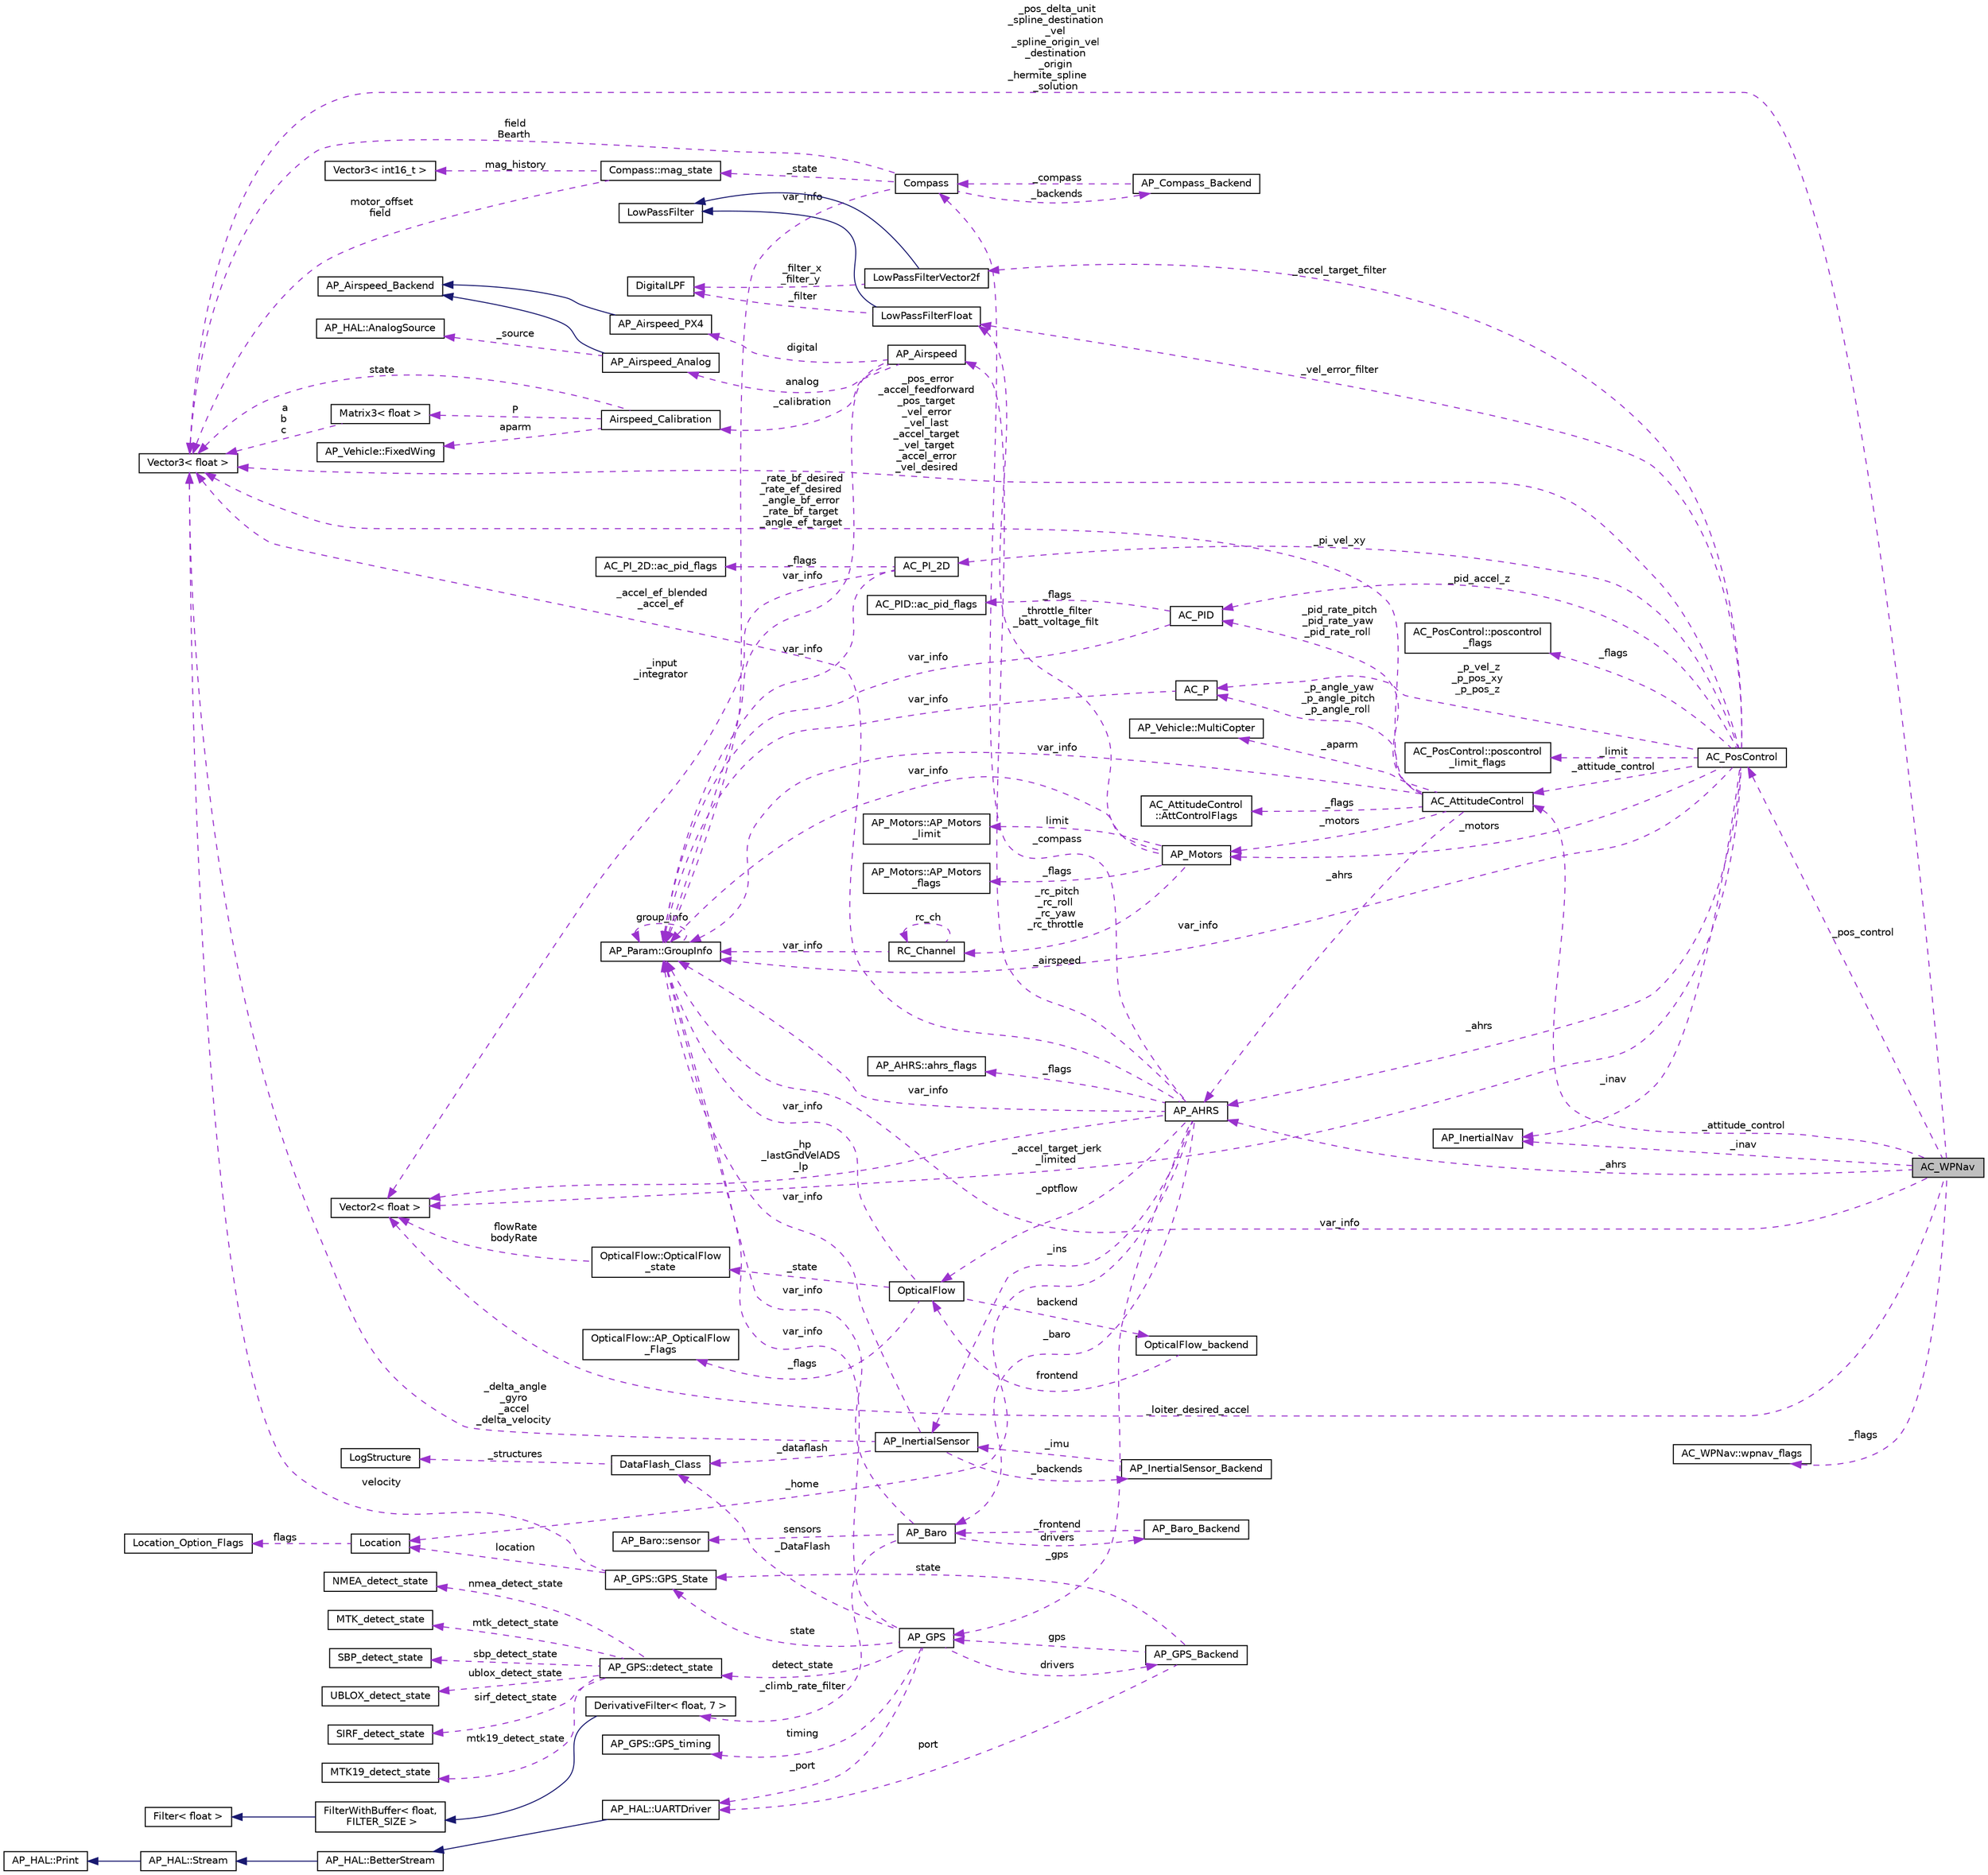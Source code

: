 digraph "AC_WPNav"
{
 // INTERACTIVE_SVG=YES
  edge [fontname="Helvetica",fontsize="10",labelfontname="Helvetica",labelfontsize="10"];
  node [fontname="Helvetica",fontsize="10",shape=record];
  rankdir="LR";
  Node1 [label="AC_WPNav",height=0.2,width=0.4,color="black", fillcolor="grey75", style="filled" fontcolor="black"];
  Node2 -> Node1 [dir="back",color="darkorchid3",fontsize="10",style="dashed",label=" var_info" ,fontname="Helvetica"];
  Node2 [label="AP_Param::GroupInfo",height=0.2,width=0.4,color="black", fillcolor="white", style="filled",URL="$structAP__Param_1_1GroupInfo.html"];
  Node2 -> Node2 [dir="back",color="darkorchid3",fontsize="10",style="dashed",label=" group_info" ,fontname="Helvetica"];
  Node3 -> Node1 [dir="back",color="darkorchid3",fontsize="10",style="dashed",label=" _pos_delta_unit\n_spline_destination\l_vel\n_spline_origin_vel\n_destination\n_origin\n_hermite_spline\l_solution" ,fontname="Helvetica"];
  Node3 [label="Vector3\< float \>",height=0.2,width=0.4,color="black", fillcolor="white", style="filled",URL="$classVector3.html"];
  Node4 -> Node1 [dir="back",color="darkorchid3",fontsize="10",style="dashed",label=" _flags" ,fontname="Helvetica"];
  Node4 [label="AC_WPNav::wpnav_flags",height=0.2,width=0.4,color="black", fillcolor="white", style="filled",URL="$structAC__WPNav_1_1wpnav__flags.html"];
  Node5 -> Node1 [dir="back",color="darkorchid3",fontsize="10",style="dashed",label=" _loiter_desired_accel" ,fontname="Helvetica"];
  Node5 [label="Vector2\< float \>",height=0.2,width=0.4,color="black", fillcolor="white", style="filled",URL="$structVector2.html"];
  Node6 -> Node1 [dir="back",color="darkorchid3",fontsize="10",style="dashed",label=" _attitude_control" ,fontname="Helvetica"];
  Node6 [label="AC_AttitudeControl",height=0.2,width=0.4,color="black", fillcolor="white", style="filled",URL="$classAC__AttitudeControl.html"];
  Node7 -> Node6 [dir="back",color="darkorchid3",fontsize="10",style="dashed",label=" _p_angle_yaw\n_p_angle_pitch\n_p_angle_roll" ,fontname="Helvetica"];
  Node7 [label="AC_P",height=0.2,width=0.4,color="black", fillcolor="white", style="filled",URL="$classAC__P.html",tooltip="Object managing one P controller. "];
  Node2 -> Node7 [dir="back",color="darkorchid3",fontsize="10",style="dashed",label=" var_info" ,fontname="Helvetica"];
  Node8 -> Node6 [dir="back",color="darkorchid3",fontsize="10",style="dashed",label=" _flags" ,fontname="Helvetica"];
  Node8 [label="AC_AttitudeControl\l::AttControlFlags",height=0.2,width=0.4,color="black", fillcolor="white", style="filled",URL="$structAC__AttitudeControl_1_1AttControlFlags.html"];
  Node2 -> Node6 [dir="back",color="darkorchid3",fontsize="10",style="dashed",label=" var_info" ,fontname="Helvetica"];
  Node3 -> Node6 [dir="back",color="darkorchid3",fontsize="10",style="dashed",label=" _rate_bf_desired\n_rate_ef_desired\n_angle_bf_error\n_rate_bf_target\n_angle_ef_target" ,fontname="Helvetica"];
  Node9 -> Node6 [dir="back",color="darkorchid3",fontsize="10",style="dashed",label=" _aparm" ,fontname="Helvetica"];
  Node9 [label="AP_Vehicle::MultiCopter",height=0.2,width=0.4,color="black", fillcolor="white", style="filled",URL="$structAP__Vehicle_1_1MultiCopter.html"];
  Node10 -> Node6 [dir="back",color="darkorchid3",fontsize="10",style="dashed",label=" _ahrs" ,fontname="Helvetica"];
  Node10 [label="AP_AHRS",height=0.2,width=0.4,color="black", fillcolor="white", style="filled",URL="$classAP__AHRS.html"];
  Node11 -> Node10 [dir="back",color="darkorchid3",fontsize="10",style="dashed",label=" _flags" ,fontname="Helvetica"];
  Node11 [label="AP_AHRS::ahrs_flags",height=0.2,width=0.4,color="black", fillcolor="white", style="filled",URL="$structAP__AHRS_1_1ahrs__flags.html"];
  Node12 -> Node10 [dir="back",color="darkorchid3",fontsize="10",style="dashed",label=" _baro" ,fontname="Helvetica"];
  Node12 [label="AP_Baro",height=0.2,width=0.4,color="black", fillcolor="white", style="filled",URL="$classAP__Baro.html"];
  Node13 -> Node12 [dir="back",color="darkorchid3",fontsize="10",style="dashed",label=" sensors" ,fontname="Helvetica"];
  Node13 [label="AP_Baro::sensor",height=0.2,width=0.4,color="black", fillcolor="white", style="filled",URL="$structAP__Baro_1_1sensor.html"];
  Node14 -> Node12 [dir="back",color="darkorchid3",fontsize="10",style="dashed",label=" _climb_rate_filter" ,fontname="Helvetica"];
  Node14 [label="DerivativeFilter\< float, 7 \>",height=0.2,width=0.4,color="black", fillcolor="white", style="filled",URL="$classDerivativeFilter.html"];
  Node15 -> Node14 [dir="back",color="midnightblue",fontsize="10",style="solid",fontname="Helvetica"];
  Node15 [label="FilterWithBuffer\< float,\l FILTER_SIZE \>",height=0.2,width=0.4,color="black", fillcolor="white", style="filled",URL="$classFilterWithBuffer.html"];
  Node16 -> Node15 [dir="back",color="midnightblue",fontsize="10",style="solid",fontname="Helvetica"];
  Node16 [label="Filter\< float \>",height=0.2,width=0.4,color="black", fillcolor="white", style="filled",URL="$classFilter.html"];
  Node2 -> Node12 [dir="back",color="darkorchid3",fontsize="10",style="dashed",label=" var_info" ,fontname="Helvetica"];
  Node17 -> Node12 [dir="back",color="darkorchid3",fontsize="10",style="dashed",label=" drivers" ,fontname="Helvetica"];
  Node17 [label="AP_Baro_Backend",height=0.2,width=0.4,color="black", fillcolor="white", style="filled",URL="$classAP__Baro__Backend.html",tooltip="-*- tab-width: 4; Mode: C++; c-basic-offset: 4; indent-tabs-mode: nil -*- "];
  Node12 -> Node17 [dir="back",color="darkorchid3",fontsize="10",style="dashed",label=" _frontend" ,fontname="Helvetica"];
  Node18 -> Node10 [dir="back",color="darkorchid3",fontsize="10",style="dashed",label=" _optflow" ,fontname="Helvetica"];
  Node18 [label="OpticalFlow",height=0.2,width=0.4,color="black", fillcolor="white", style="filled",URL="$classOpticalFlow.html"];
  Node2 -> Node18 [dir="back",color="darkorchid3",fontsize="10",style="dashed",label=" var_info" ,fontname="Helvetica"];
  Node19 -> Node18 [dir="back",color="darkorchid3",fontsize="10",style="dashed",label=" _state" ,fontname="Helvetica"];
  Node19 [label="OpticalFlow::OpticalFlow\l_state",height=0.2,width=0.4,color="black", fillcolor="white", style="filled",URL="$structOpticalFlow_1_1OpticalFlow__state.html"];
  Node5 -> Node19 [dir="back",color="darkorchid3",fontsize="10",style="dashed",label=" flowRate\nbodyRate" ,fontname="Helvetica"];
  Node20 -> Node18 [dir="back",color="darkorchid3",fontsize="10",style="dashed",label=" backend" ,fontname="Helvetica"];
  Node20 [label="OpticalFlow_backend",height=0.2,width=0.4,color="black", fillcolor="white", style="filled",URL="$classOpticalFlow__backend.html"];
  Node18 -> Node20 [dir="back",color="darkorchid3",fontsize="10",style="dashed",label=" frontend" ,fontname="Helvetica"];
  Node21 -> Node18 [dir="back",color="darkorchid3",fontsize="10",style="dashed",label=" _flags" ,fontname="Helvetica"];
  Node21 [label="OpticalFlow::AP_OpticalFlow\l_Flags",height=0.2,width=0.4,color="black", fillcolor="white", style="filled",URL="$structOpticalFlow_1_1AP__OpticalFlow__Flags.html"];
  Node2 -> Node10 [dir="back",color="darkorchid3",fontsize="10",style="dashed",label=" var_info" ,fontname="Helvetica"];
  Node3 -> Node10 [dir="back",color="darkorchid3",fontsize="10",style="dashed",label=" _accel_ef_blended\n_accel_ef" ,fontname="Helvetica"];
  Node22 -> Node10 [dir="back",color="darkorchid3",fontsize="10",style="dashed",label=" _ins" ,fontname="Helvetica"];
  Node22 [label="AP_InertialSensor",height=0.2,width=0.4,color="black", fillcolor="white", style="filled",URL="$classAP__InertialSensor.html"];
  Node23 -> Node22 [dir="back",color="darkorchid3",fontsize="10",style="dashed",label=" _backends" ,fontname="Helvetica"];
  Node23 [label="AP_InertialSensor_Backend",height=0.2,width=0.4,color="black", fillcolor="white", style="filled",URL="$classAP__InertialSensor__Backend.html"];
  Node22 -> Node23 [dir="back",color="darkorchid3",fontsize="10",style="dashed",label=" _imu" ,fontname="Helvetica"];
  Node24 -> Node22 [dir="back",color="darkorchid3",fontsize="10",style="dashed",label=" _dataflash" ,fontname="Helvetica"];
  Node24 [label="DataFlash_Class",height=0.2,width=0.4,color="black", fillcolor="white", style="filled",URL="$classDataFlash__Class.html",tooltip="-*- tab-width: 4; Mode: C++; c-basic-offset: 4; indent-tabs-mode: nil -*- "];
  Node25 -> Node24 [dir="back",color="darkorchid3",fontsize="10",style="dashed",label=" _structures" ,fontname="Helvetica"];
  Node25 [label="LogStructure",height=0.2,width=0.4,color="black", fillcolor="white", style="filled",URL="$structLogStructure.html"];
  Node2 -> Node22 [dir="back",color="darkorchid3",fontsize="10",style="dashed",label=" var_info" ,fontname="Helvetica"];
  Node3 -> Node22 [dir="back",color="darkorchid3",fontsize="10",style="dashed",label=" _delta_angle\n_gyro\n_accel\n_delta_velocity" ,fontname="Helvetica"];
  Node26 -> Node10 [dir="back",color="darkorchid3",fontsize="10",style="dashed",label=" _airspeed" ,fontname="Helvetica"];
  Node26 [label="AP_Airspeed",height=0.2,width=0.4,color="black", fillcolor="white", style="filled",URL="$classAP__Airspeed.html"];
  Node27 -> Node26 [dir="back",color="darkorchid3",fontsize="10",style="dashed",label=" analog" ,fontname="Helvetica"];
  Node27 [label="AP_Airspeed_Analog",height=0.2,width=0.4,color="black", fillcolor="white", style="filled",URL="$classAP__Airspeed__Analog.html",tooltip="-*- tab-width: 4; Mode: C++; c-basic-offset: 4; indent-tabs-mode: nil -*- "];
  Node28 -> Node27 [dir="back",color="midnightblue",fontsize="10",style="solid",fontname="Helvetica"];
  Node28 [label="AP_Airspeed_Backend",height=0.2,width=0.4,color="black", fillcolor="white", style="filled",URL="$classAP__Airspeed__Backend.html",tooltip="-*- tab-width: 4; Mode: C++; c-basic-offset: 4; indent-tabs-mode: nil -*- "];
  Node29 -> Node27 [dir="back",color="darkorchid3",fontsize="10",style="dashed",label=" _source" ,fontname="Helvetica"];
  Node29 [label="AP_HAL::AnalogSource",height=0.2,width=0.4,color="black", fillcolor="white", style="filled",URL="$classAP__HAL_1_1AnalogSource.html"];
  Node2 -> Node26 [dir="back",color="darkorchid3",fontsize="10",style="dashed",label=" var_info" ,fontname="Helvetica"];
  Node30 -> Node26 [dir="back",color="darkorchid3",fontsize="10",style="dashed",label=" digital" ,fontname="Helvetica"];
  Node30 [label="AP_Airspeed_PX4",height=0.2,width=0.4,color="black", fillcolor="white", style="filled",URL="$classAP__Airspeed__PX4.html",tooltip="-*- tab-width: 4; Mode: C++; c-basic-offset: 4; indent-tabs-mode: nil -*- "];
  Node28 -> Node30 [dir="back",color="midnightblue",fontsize="10",style="solid",fontname="Helvetica"];
  Node31 -> Node26 [dir="back",color="darkorchid3",fontsize="10",style="dashed",label=" _calibration" ,fontname="Helvetica"];
  Node31 [label="Airspeed_Calibration",height=0.2,width=0.4,color="black", fillcolor="white", style="filled",URL="$classAirspeed__Calibration.html",tooltip="-*- tab-width: 4; Mode: C++; c-basic-offset: 4; indent-tabs-mode: nil -*- "];
  Node32 -> Node31 [dir="back",color="darkorchid3",fontsize="10",style="dashed",label=" P" ,fontname="Helvetica"];
  Node32 [label="Matrix3\< float \>",height=0.2,width=0.4,color="black", fillcolor="white", style="filled",URL="$classMatrix3.html"];
  Node3 -> Node32 [dir="back",color="darkorchid3",fontsize="10",style="dashed",label=" a\nb\nc" ,fontname="Helvetica"];
  Node3 -> Node31 [dir="back",color="darkorchid3",fontsize="10",style="dashed",label=" state" ,fontname="Helvetica"];
  Node33 -> Node31 [dir="back",color="darkorchid3",fontsize="10",style="dashed",label=" aparm" ,fontname="Helvetica"];
  Node33 [label="AP_Vehicle::FixedWing",height=0.2,width=0.4,color="black", fillcolor="white", style="filled",URL="$structAP__Vehicle_1_1FixedWing.html"];
  Node5 -> Node10 [dir="back",color="darkorchid3",fontsize="10",style="dashed",label=" _hp\n_lastGndVelADS\n_lp" ,fontname="Helvetica"];
  Node34 -> Node10 [dir="back",color="darkorchid3",fontsize="10",style="dashed",label=" _gps" ,fontname="Helvetica"];
  Node34 [label="AP_GPS",height=0.2,width=0.4,color="black", fillcolor="white", style="filled",URL="$classAP__GPS.html"];
  Node35 -> Node34 [dir="back",color="darkorchid3",fontsize="10",style="dashed",label=" detect_state" ,fontname="Helvetica"];
  Node35 [label="AP_GPS::detect_state",height=0.2,width=0.4,color="black", fillcolor="white", style="filled",URL="$structAP__GPS_1_1detect__state.html"];
  Node36 -> Node35 [dir="back",color="darkorchid3",fontsize="10",style="dashed",label=" sbp_detect_state" ,fontname="Helvetica"];
  Node36 [label="SBP_detect_state",height=0.2,width=0.4,color="black", fillcolor="white", style="filled",URL="$structSBP__detect__state.html"];
  Node37 -> Node35 [dir="back",color="darkorchid3",fontsize="10",style="dashed",label=" ublox_detect_state" ,fontname="Helvetica"];
  Node37 [label="UBLOX_detect_state",height=0.2,width=0.4,color="black", fillcolor="white", style="filled",URL="$structUBLOX__detect__state.html"];
  Node38 -> Node35 [dir="back",color="darkorchid3",fontsize="10",style="dashed",label=" sirf_detect_state" ,fontname="Helvetica"];
  Node38 [label="SIRF_detect_state",height=0.2,width=0.4,color="black", fillcolor="white", style="filled",URL="$structSIRF__detect__state.html"];
  Node39 -> Node35 [dir="back",color="darkorchid3",fontsize="10",style="dashed",label=" mtk19_detect_state" ,fontname="Helvetica"];
  Node39 [label="MTK19_detect_state",height=0.2,width=0.4,color="black", fillcolor="white", style="filled",URL="$structMTK19__detect__state.html"];
  Node40 -> Node35 [dir="back",color="darkorchid3",fontsize="10",style="dashed",label=" nmea_detect_state" ,fontname="Helvetica"];
  Node40 [label="NMEA_detect_state",height=0.2,width=0.4,color="black", fillcolor="white", style="filled",URL="$structNMEA__detect__state.html"];
  Node41 -> Node35 [dir="back",color="darkorchid3",fontsize="10",style="dashed",label=" mtk_detect_state" ,fontname="Helvetica"];
  Node41 [label="MTK_detect_state",height=0.2,width=0.4,color="black", fillcolor="white", style="filled",URL="$structMTK__detect__state.html"];
  Node42 -> Node34 [dir="back",color="darkorchid3",fontsize="10",style="dashed",label=" timing" ,fontname="Helvetica"];
  Node42 [label="AP_GPS::GPS_timing",height=0.2,width=0.4,color="black", fillcolor="white", style="filled",URL="$structAP__GPS_1_1GPS__timing.html"];
  Node43 -> Node34 [dir="back",color="darkorchid3",fontsize="10",style="dashed",label=" drivers" ,fontname="Helvetica"];
  Node43 [label="AP_GPS_Backend",height=0.2,width=0.4,color="black", fillcolor="white", style="filled",URL="$classAP__GPS__Backend.html"];
  Node44 -> Node43 [dir="back",color="darkorchid3",fontsize="10",style="dashed",label=" port" ,fontname="Helvetica"];
  Node44 [label="AP_HAL::UARTDriver",height=0.2,width=0.4,color="black", fillcolor="white", style="filled",URL="$classAP__HAL_1_1UARTDriver.html"];
  Node45 -> Node44 [dir="back",color="midnightblue",fontsize="10",style="solid",fontname="Helvetica"];
  Node45 [label="AP_HAL::BetterStream",height=0.2,width=0.4,color="black", fillcolor="white", style="filled",URL="$classAP__HAL_1_1BetterStream.html"];
  Node46 -> Node45 [dir="back",color="midnightblue",fontsize="10",style="solid",fontname="Helvetica"];
  Node46 [label="AP_HAL::Stream",height=0.2,width=0.4,color="black", fillcolor="white", style="filled",URL="$classAP__HAL_1_1Stream.html"];
  Node47 -> Node46 [dir="back",color="midnightblue",fontsize="10",style="solid",fontname="Helvetica"];
  Node47 [label="AP_HAL::Print",height=0.2,width=0.4,color="black", fillcolor="white", style="filled",URL="$classAP__HAL_1_1Print.html"];
  Node34 -> Node43 [dir="back",color="darkorchid3",fontsize="10",style="dashed",label=" gps" ,fontname="Helvetica"];
  Node48 -> Node43 [dir="back",color="darkorchid3",fontsize="10",style="dashed",label=" state" ,fontname="Helvetica"];
  Node48 [label="AP_GPS::GPS_State",height=0.2,width=0.4,color="black", fillcolor="white", style="filled",URL="$structAP__GPS_1_1GPS__State.html"];
  Node3 -> Node48 [dir="back",color="darkorchid3",fontsize="10",style="dashed",label=" velocity" ,fontname="Helvetica"];
  Node49 -> Node48 [dir="back",color="darkorchid3",fontsize="10",style="dashed",label=" location" ,fontname="Helvetica"];
  Node49 [label="Location",height=0.2,width=0.4,color="black", fillcolor="white", style="filled",URL="$structLocation.html"];
  Node50 -> Node49 [dir="back",color="darkorchid3",fontsize="10",style="dashed",label=" flags" ,fontname="Helvetica"];
  Node50 [label="Location_Option_Flags",height=0.2,width=0.4,color="black", fillcolor="white", style="filled",URL="$structLocation__Option__Flags.html"];
  Node24 -> Node34 [dir="back",color="darkorchid3",fontsize="10",style="dashed",label=" _DataFlash" ,fontname="Helvetica"];
  Node44 -> Node34 [dir="back",color="darkorchid3",fontsize="10",style="dashed",label=" _port" ,fontname="Helvetica"];
  Node2 -> Node34 [dir="back",color="darkorchid3",fontsize="10",style="dashed",label=" var_info" ,fontname="Helvetica"];
  Node48 -> Node34 [dir="back",color="darkorchid3",fontsize="10",style="dashed",label=" state" ,fontname="Helvetica"];
  Node49 -> Node10 [dir="back",color="darkorchid3",fontsize="10",style="dashed",label=" _home" ,fontname="Helvetica"];
  Node51 -> Node10 [dir="back",color="darkorchid3",fontsize="10",style="dashed",label=" _compass" ,fontname="Helvetica"];
  Node51 [label="Compass",height=0.2,width=0.4,color="black", fillcolor="white", style="filled",URL="$classCompass.html"];
  Node2 -> Node51 [dir="back",color="darkorchid3",fontsize="10",style="dashed",label=" var_info" ,fontname="Helvetica"];
  Node3 -> Node51 [dir="back",color="darkorchid3",fontsize="10",style="dashed",label=" field\nBearth" ,fontname="Helvetica"];
  Node52 -> Node51 [dir="back",color="darkorchid3",fontsize="10",style="dashed",label=" _backends" ,fontname="Helvetica"];
  Node52 [label="AP_Compass_Backend",height=0.2,width=0.4,color="black", fillcolor="white", style="filled",URL="$classAP__Compass__Backend.html"];
  Node51 -> Node52 [dir="back",color="darkorchid3",fontsize="10",style="dashed",label=" _compass" ,fontname="Helvetica"];
  Node53 -> Node51 [dir="back",color="darkorchid3",fontsize="10",style="dashed",label=" _state" ,fontname="Helvetica"];
  Node53 [label="Compass::mag_state",height=0.2,width=0.4,color="black", fillcolor="white", style="filled",URL="$structCompass_1_1mag__state.html"];
  Node3 -> Node53 [dir="back",color="darkorchid3",fontsize="10",style="dashed",label=" motor_offset\nfield" ,fontname="Helvetica"];
  Node54 -> Node53 [dir="back",color="darkorchid3",fontsize="10",style="dashed",label=" mag_history" ,fontname="Helvetica"];
  Node54 [label="Vector3\< int16_t \>",height=0.2,width=0.4,color="black", fillcolor="white", style="filled",URL="$classVector3.html"];
  Node55 -> Node6 [dir="back",color="darkorchid3",fontsize="10",style="dashed",label=" _motors" ,fontname="Helvetica"];
  Node55 [label="AP_Motors",height=0.2,width=0.4,color="black", fillcolor="white", style="filled",URL="$classAP__Motors.html"];
  Node56 -> Node55 [dir="back",color="darkorchid3",fontsize="10",style="dashed",label=" limit" ,fontname="Helvetica"];
  Node56 [label="AP_Motors::AP_Motors\l_limit",height=0.2,width=0.4,color="black", fillcolor="white", style="filled",URL="$structAP__Motors_1_1AP__Motors__limit.html"];
  Node2 -> Node55 [dir="back",color="darkorchid3",fontsize="10",style="dashed",label=" var_info" ,fontname="Helvetica"];
  Node57 -> Node55 [dir="back",color="darkorchid3",fontsize="10",style="dashed",label=" _throttle_filter\n_batt_voltage_filt" ,fontname="Helvetica"];
  Node57 [label="LowPassFilterFloat",height=0.2,width=0.4,color="black", fillcolor="white", style="filled",URL="$classLowPassFilterFloat.html"];
  Node58 -> Node57 [dir="back",color="midnightblue",fontsize="10",style="solid",fontname="Helvetica"];
  Node58 [label="LowPassFilter",height=0.2,width=0.4,color="black", fillcolor="white", style="filled",URL="$classLowPassFilter.html"];
  Node59 -> Node57 [dir="back",color="darkorchid3",fontsize="10",style="dashed",label=" _filter" ,fontname="Helvetica"];
  Node59 [label="DigitalLPF",height=0.2,width=0.4,color="black", fillcolor="white", style="filled",URL="$classDigitalLPF.html"];
  Node60 -> Node55 [dir="back",color="darkorchid3",fontsize="10",style="dashed",label=" _rc_pitch\n_rc_roll\n_rc_yaw\n_rc_throttle" ,fontname="Helvetica"];
  Node60 [label="RC_Channel",height=0.2,width=0.4,color="black", fillcolor="white", style="filled",URL="$classRC__Channel.html",tooltip="Object managing one RC channel. "];
  Node2 -> Node60 [dir="back",color="darkorchid3",fontsize="10",style="dashed",label=" var_info" ,fontname="Helvetica"];
  Node60 -> Node60 [dir="back",color="darkorchid3",fontsize="10",style="dashed",label=" rc_ch" ,fontname="Helvetica"];
  Node61 -> Node55 [dir="back",color="darkorchid3",fontsize="10",style="dashed",label=" _flags" ,fontname="Helvetica"];
  Node61 [label="AP_Motors::AP_Motors\l_flags",height=0.2,width=0.4,color="black", fillcolor="white", style="filled",URL="$structAP__Motors_1_1AP__Motors__flags.html"];
  Node62 -> Node6 [dir="back",color="darkorchid3",fontsize="10",style="dashed",label=" _pid_rate_pitch\n_pid_rate_yaw\n_pid_rate_roll" ,fontname="Helvetica"];
  Node62 [label="AC_PID",height=0.2,width=0.4,color="black", fillcolor="white", style="filled",URL="$classAC__PID.html",tooltip="Copter PID control class. "];
  Node63 -> Node62 [dir="back",color="darkorchid3",fontsize="10",style="dashed",label=" _flags" ,fontname="Helvetica"];
  Node63 [label="AC_PID::ac_pid_flags",height=0.2,width=0.4,color="black", fillcolor="white", style="filled",URL="$structAC__PID_1_1ac__pid__flags.html"];
  Node2 -> Node62 [dir="back",color="darkorchid3",fontsize="10",style="dashed",label=" var_info" ,fontname="Helvetica"];
  Node64 -> Node1 [dir="back",color="darkorchid3",fontsize="10",style="dashed",label=" _pos_control" ,fontname="Helvetica"];
  Node64 [label="AC_PosControl",height=0.2,width=0.4,color="black", fillcolor="white", style="filled",URL="$classAC__PosControl.html"];
  Node65 -> Node64 [dir="back",color="darkorchid3",fontsize="10",style="dashed",label=" _pi_vel_xy" ,fontname="Helvetica"];
  Node65 [label="AC_PI_2D",height=0.2,width=0.4,color="black", fillcolor="white", style="filled",URL="$classAC__PI__2D.html",tooltip="Copter PID control class. "];
  Node66 -> Node65 [dir="back",color="darkorchid3",fontsize="10",style="dashed",label=" _flags" ,fontname="Helvetica"];
  Node66 [label="AC_PI_2D::ac_pid_flags",height=0.2,width=0.4,color="black", fillcolor="white", style="filled",URL="$structAC__PI__2D_1_1ac__pid__flags.html"];
  Node2 -> Node65 [dir="back",color="darkorchid3",fontsize="10",style="dashed",label=" var_info" ,fontname="Helvetica"];
  Node5 -> Node65 [dir="back",color="darkorchid3",fontsize="10",style="dashed",label=" _input\n_integrator" ,fontname="Helvetica"];
  Node67 -> Node64 [dir="back",color="darkorchid3",fontsize="10",style="dashed",label=" _accel_target_filter" ,fontname="Helvetica"];
  Node67 [label="LowPassFilterVector2f",height=0.2,width=0.4,color="black", fillcolor="white", style="filled",URL="$classLowPassFilterVector2f.html"];
  Node58 -> Node67 [dir="back",color="midnightblue",fontsize="10",style="solid",fontname="Helvetica"];
  Node59 -> Node67 [dir="back",color="darkorchid3",fontsize="10",style="dashed",label=" _filter_x\n_filter_y" ,fontname="Helvetica"];
  Node7 -> Node64 [dir="back",color="darkorchid3",fontsize="10",style="dashed",label=" _p_vel_z\n_p_pos_xy\n_p_pos_z" ,fontname="Helvetica"];
  Node2 -> Node64 [dir="back",color="darkorchid3",fontsize="10",style="dashed",label=" var_info" ,fontname="Helvetica"];
  Node3 -> Node64 [dir="back",color="darkorchid3",fontsize="10",style="dashed",label=" _pos_error\n_accel_feedforward\n_pos_target\n_vel_error\n_vel_last\n_accel_target\n_vel_target\n_accel_error\n_vel_desired" ,fontname="Helvetica"];
  Node68 -> Node64 [dir="back",color="darkorchid3",fontsize="10",style="dashed",label=" _flags" ,fontname="Helvetica"];
  Node68 [label="AC_PosControl::poscontrol\l_flags",height=0.2,width=0.4,color="black", fillcolor="white", style="filled",URL="$structAC__PosControl_1_1poscontrol__flags.html"];
  Node5 -> Node64 [dir="back",color="darkorchid3",fontsize="10",style="dashed",label=" _accel_target_jerk\l_limited" ,fontname="Helvetica"];
  Node6 -> Node64 [dir="back",color="darkorchid3",fontsize="10",style="dashed",label=" _attitude_control" ,fontname="Helvetica"];
  Node69 -> Node64 [dir="back",color="darkorchid3",fontsize="10",style="dashed",label=" _limit" ,fontname="Helvetica"];
  Node69 [label="AC_PosControl::poscontrol\l_limit_flags",height=0.2,width=0.4,color="black", fillcolor="white", style="filled",URL="$structAC__PosControl_1_1poscontrol__limit__flags.html"];
  Node10 -> Node64 [dir="back",color="darkorchid3",fontsize="10",style="dashed",label=" _ahrs" ,fontname="Helvetica"];
  Node57 -> Node64 [dir="back",color="darkorchid3",fontsize="10",style="dashed",label=" _vel_error_filter" ,fontname="Helvetica"];
  Node55 -> Node64 [dir="back",color="darkorchid3",fontsize="10",style="dashed",label=" _motors" ,fontname="Helvetica"];
  Node70 -> Node64 [dir="back",color="darkorchid3",fontsize="10",style="dashed",label=" _inav" ,fontname="Helvetica"];
  Node70 [label="AP_InertialNav",height=0.2,width=0.4,color="black", fillcolor="white", style="filled",URL="$classAP__InertialNav.html",tooltip="-*- tab-width: 4; Mode: C++; c-basic-offset: 4; indent-tabs-mode: nil -*- "];
  Node62 -> Node64 [dir="back",color="darkorchid3",fontsize="10",style="dashed",label=" _pid_accel_z" ,fontname="Helvetica"];
  Node10 -> Node1 [dir="back",color="darkorchid3",fontsize="10",style="dashed",label=" _ahrs" ,fontname="Helvetica"];
  Node70 -> Node1 [dir="back",color="darkorchid3",fontsize="10",style="dashed",label=" _inav" ,fontname="Helvetica"];
}
